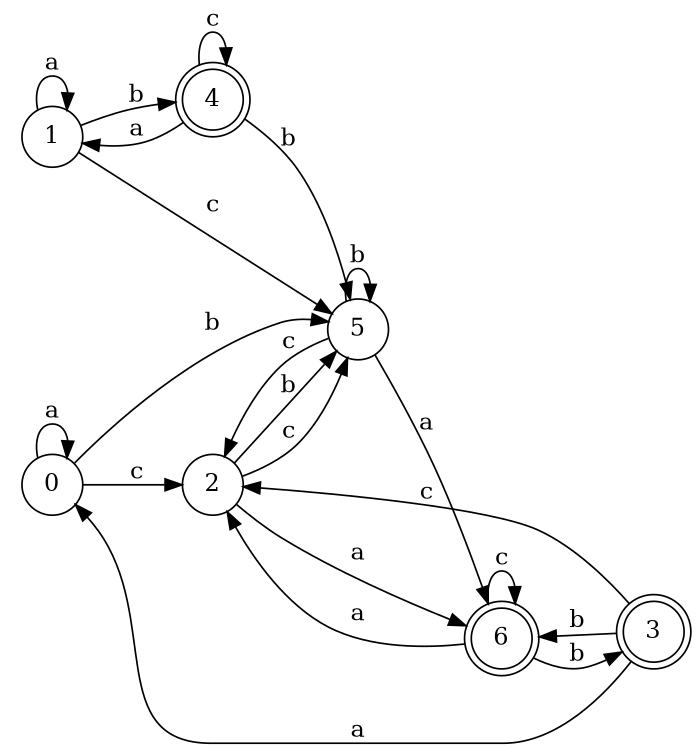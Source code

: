 digraph n6_2 {
__start0 [label="" shape="none"];

rankdir=LR;
size="8,5";

s0 [style="filled", color="black", fillcolor="white" shape="circle", label="0"];
s1 [style="filled", color="black", fillcolor="white" shape="circle", label="1"];
s2 [style="filled", color="black", fillcolor="white" shape="circle", label="2"];
s3 [style="rounded,filled", color="black", fillcolor="white" shape="doublecircle", label="3"];
s4 [style="rounded,filled", color="black", fillcolor="white" shape="doublecircle", label="4"];
s5 [style="filled", color="black", fillcolor="white" shape="circle", label="5"];
s6 [style="rounded,filled", color="black", fillcolor="white" shape="doublecircle", label="6"];
s0 -> s0 [label="a"];
s0 -> s5 [label="b"];
s0 -> s2 [label="c"];
s1 -> s1 [label="a"];
s1 -> s4 [label="b"];
s1 -> s5 [label="c"];
s2 -> s6 [label="a"];
s2 -> s5 [label="b"];
s2 -> s5 [label="c"];
s3 -> s0 [label="a"];
s3 -> s6 [label="b"];
s3 -> s2 [label="c"];
s4 -> s1 [label="a"];
s4 -> s5 [label="b"];
s4 -> s4 [label="c"];
s5 -> s6 [label="a"];
s5 -> s5 [label="b"];
s5 -> s2 [label="c"];
s6 -> s2 [label="a"];
s6 -> s3 [label="b"];
s6 -> s6 [label="c"];

}